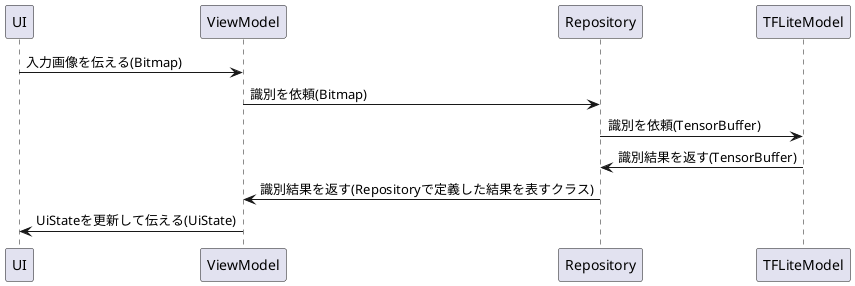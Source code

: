 @startuml
UI -> ViewModel:入力画像を伝える(Bitmap)
ViewModel -> Repository:識別を依頼(Bitmap)
Repository -> TFLiteModel:識別を依頼(TensorBuffer)
TFLiteModel -> Repository:識別結果を返す(TensorBuffer)
Repository -> ViewModel:識別結果を返す(Repositoryで定義した結果を表すクラス)
ViewModel -> UI:UiStateを更新して伝える(UiState)
@enduml